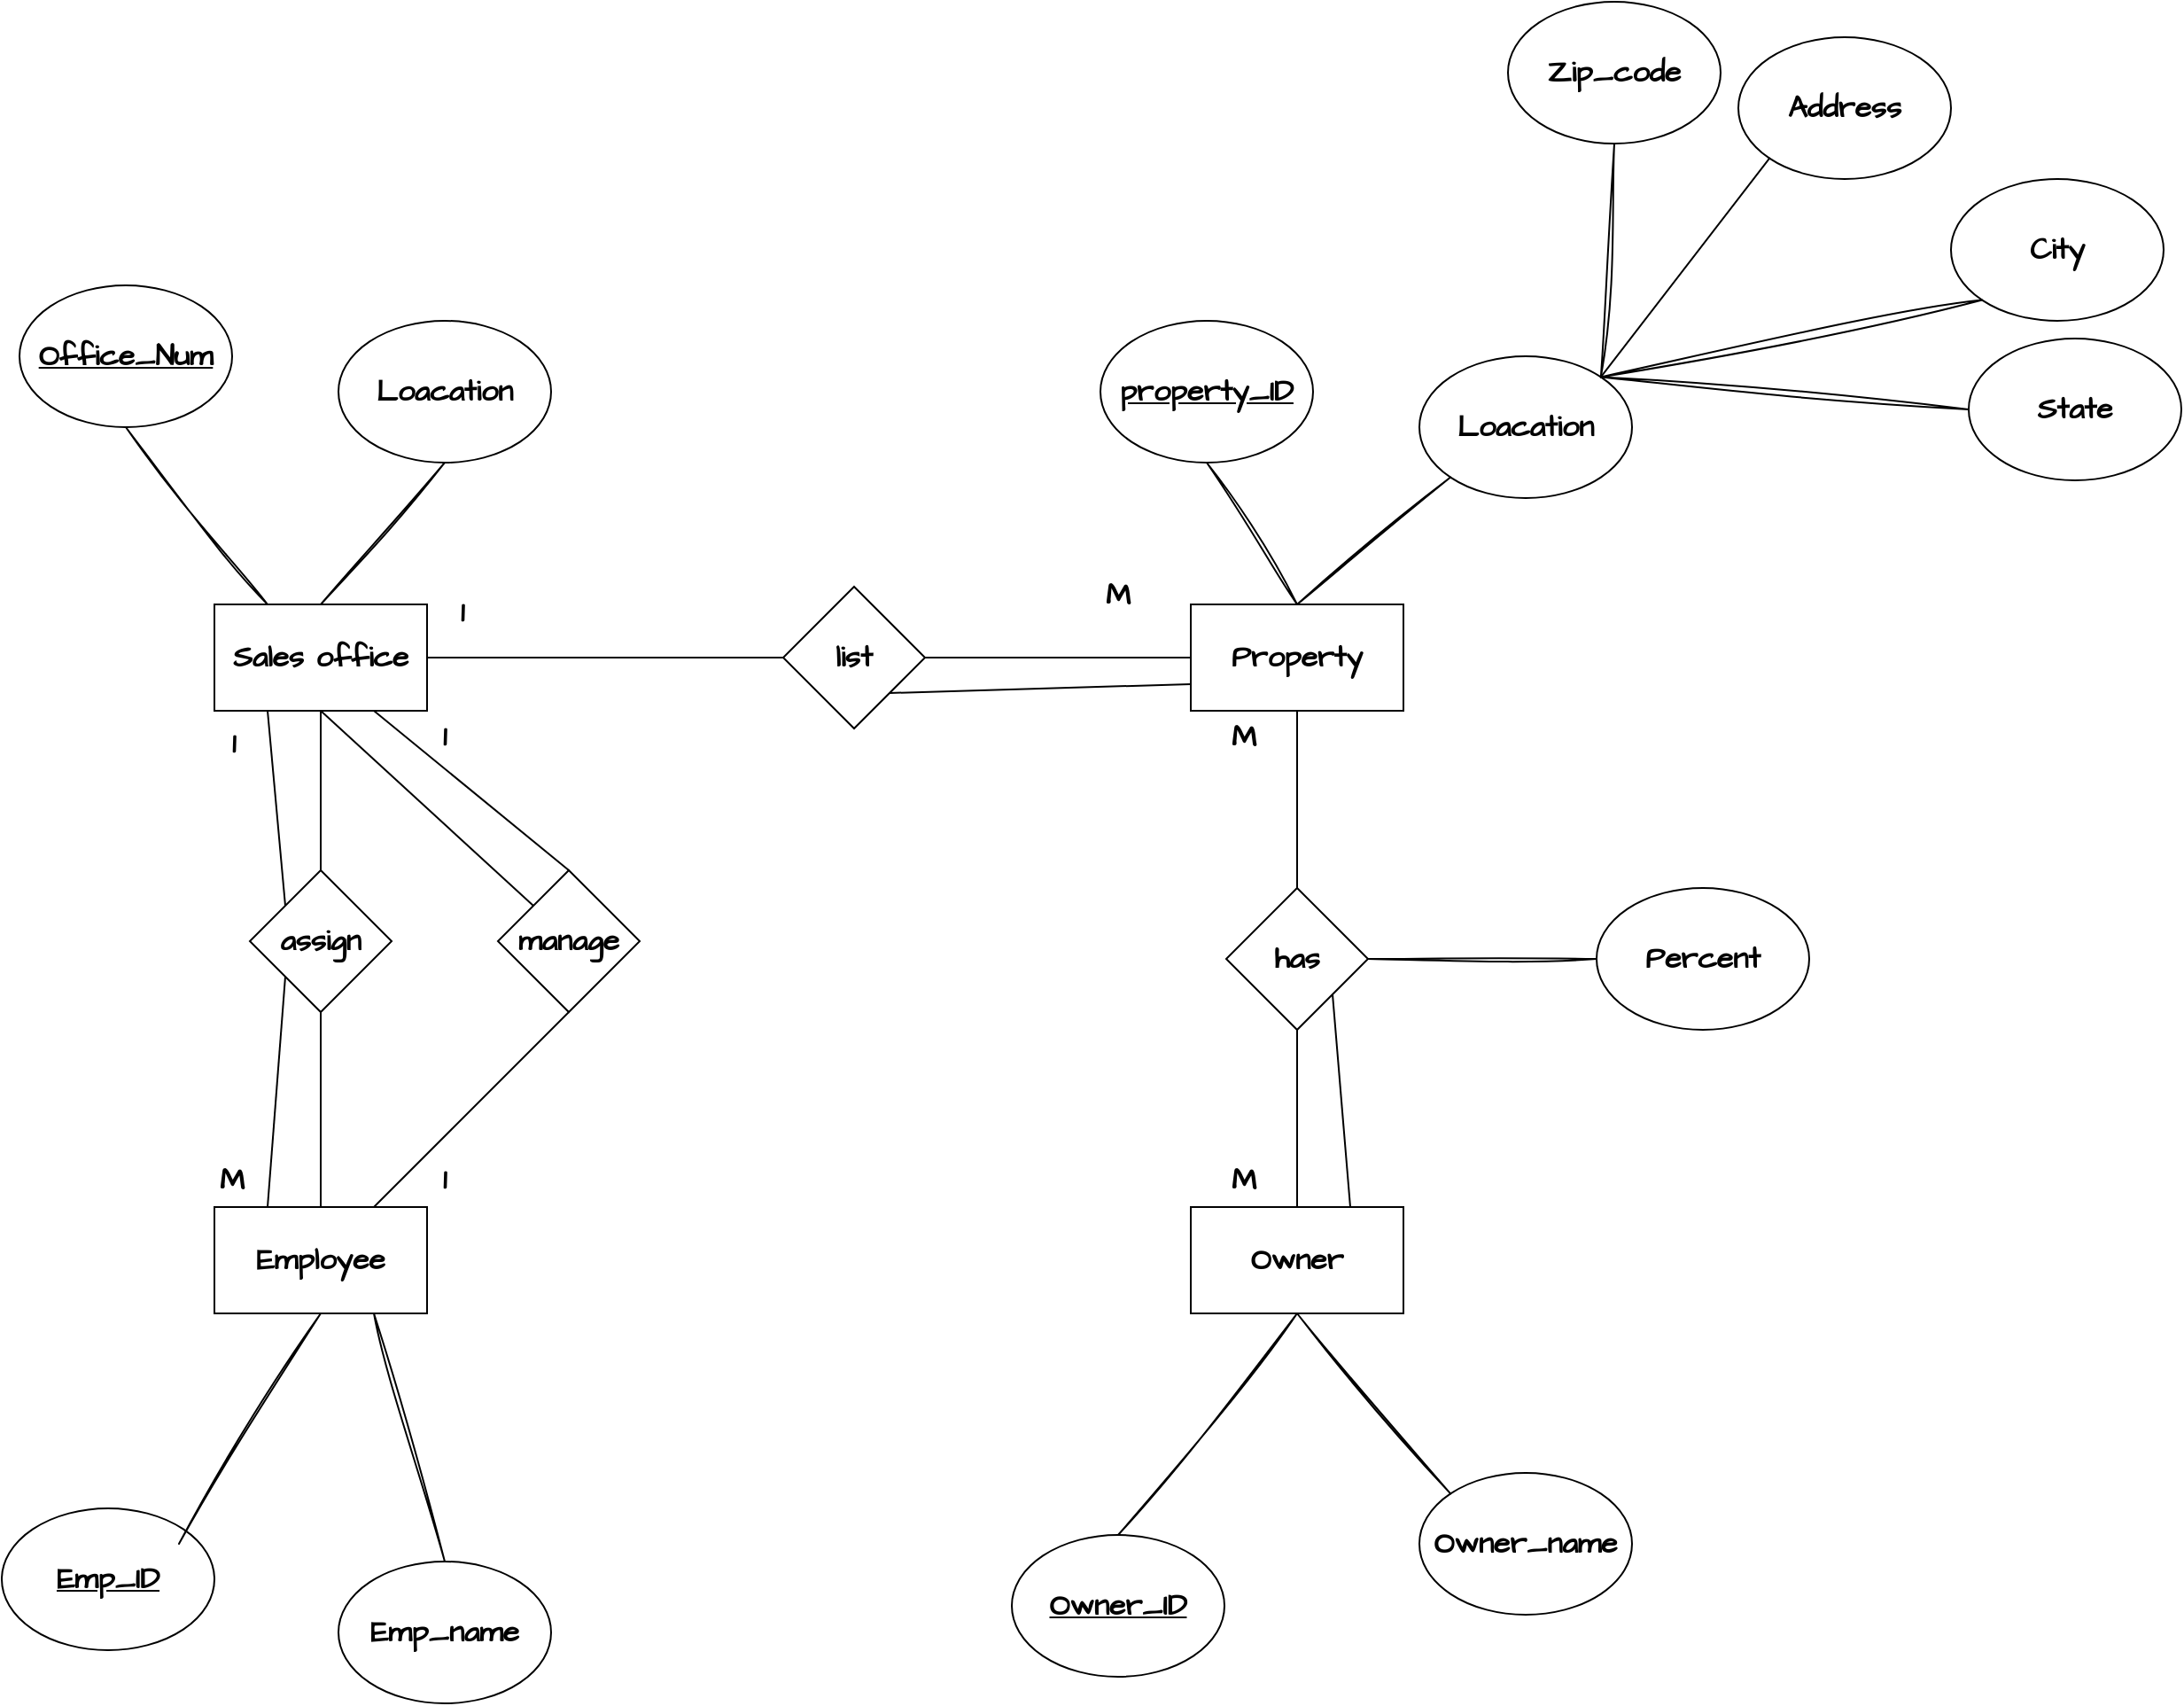 <mxfile version="24.8.3">
  <diagram id="R2lEEEUBdFMjLlhIrx00" name="Page-1">
    <mxGraphModel dx="2759" dy="2135" grid="1" gridSize="10" guides="1" tooltips="1" connect="1" arrows="1" fold="1" page="1" pageScale="1" pageWidth="850" pageHeight="1100" math="0" shadow="0" extFonts="Permanent Marker^https://fonts.googleapis.com/css?family=Permanent+Marker">
      <root>
        <mxCell id="0" />
        <mxCell id="1" parent="0" />
        <mxCell id="9NbQwZKD4lcpu0sw6ppA-3" value="&lt;font data-font-src=&quot;https://fonts.googleapis.com/css?family=Architects+Daughter&quot; face=&quot;Architects Daughter&quot; style=&quot;font-size: 17px;&quot;&gt;&lt;b&gt;&lt;u&gt;Office_Num&lt;/u&gt;&lt;/b&gt;&lt;/font&gt;" style="ellipse;whiteSpace=wrap;html=1;" vertex="1" parent="1">
          <mxGeometry x="-120" y="60" width="120" height="80" as="geometry" />
        </mxCell>
        <mxCell id="9NbQwZKD4lcpu0sw6ppA-4" value="&lt;font data-font-src=&quot;https://fonts.googleapis.com/css?family=Architects+Daughter&quot; face=&quot;Architects Daughter&quot; style=&quot;font-size: 17px;&quot;&gt;&lt;b&gt;Sales office&lt;/b&gt;&lt;/font&gt;" style="rounded=0;whiteSpace=wrap;html=1;" vertex="1" parent="1">
          <mxGeometry x="-10" y="240" width="120" height="60" as="geometry" />
        </mxCell>
        <mxCell id="9NbQwZKD4lcpu0sw6ppA-5" value="&lt;font data-font-src=&quot;https://fonts.googleapis.com/css?family=Architects+Daughter&quot; face=&quot;Architects Daughter&quot; style=&quot;font-size: 17px;&quot;&gt;&lt;b&gt;Loacation&lt;/b&gt;&lt;/font&gt;" style="ellipse;whiteSpace=wrap;html=1;" vertex="1" parent="1">
          <mxGeometry x="60" y="80" width="120" height="80" as="geometry" />
        </mxCell>
        <mxCell id="9NbQwZKD4lcpu0sw6ppA-6" value="" style="endArrow=none;html=1;rounded=0;entryX=0.5;entryY=1;entryDx=0;entryDy=0;exitX=0.25;exitY=0;exitDx=0;exitDy=0;sketch=1;curveFitting=1;jiggle=2;" edge="1" parent="1" source="9NbQwZKD4lcpu0sw6ppA-4" target="9NbQwZKD4lcpu0sw6ppA-3">
          <mxGeometry width="50" height="50" relative="1" as="geometry">
            <mxPoint x="300" y="350" as="sourcePoint" />
            <mxPoint x="350" y="300" as="targetPoint" />
          </mxGeometry>
        </mxCell>
        <mxCell id="9NbQwZKD4lcpu0sw6ppA-7" value="" style="endArrow=none;html=1;rounded=0;entryX=0.5;entryY=1;entryDx=0;entryDy=0;exitX=0.5;exitY=0;exitDx=0;exitDy=0;sketch=1;curveFitting=1;jiggle=2;" edge="1" parent="1" source="9NbQwZKD4lcpu0sw6ppA-4" target="9NbQwZKD4lcpu0sw6ppA-5">
          <mxGeometry width="50" height="50" relative="1" as="geometry">
            <mxPoint x="300" y="350" as="sourcePoint" />
            <mxPoint x="350" y="300" as="targetPoint" />
          </mxGeometry>
        </mxCell>
        <mxCell id="9NbQwZKD4lcpu0sw6ppA-8" value="&lt;font face=&quot;Architects Daughter&quot;&gt;&lt;span style=&quot;font-size: 17px;&quot;&gt;&lt;b&gt;Employee&lt;/b&gt;&lt;/span&gt;&lt;/font&gt;" style="rounded=0;whiteSpace=wrap;html=1;" vertex="1" parent="1">
          <mxGeometry x="-10" y="580" width="120" height="60" as="geometry" />
        </mxCell>
        <mxCell id="9NbQwZKD4lcpu0sw6ppA-9" value="&lt;font style=&quot;font-size: 17px;&quot; data-font-src=&quot;https://fonts.googleapis.com/css?family=Architects+Daughter&quot; face=&quot;Architects Daughter&quot;&gt;&lt;b&gt;assign&lt;/b&gt;&lt;/font&gt;" style="rhombus;whiteSpace=wrap;html=1;" vertex="1" parent="1">
          <mxGeometry x="10" y="390" width="80" height="80" as="geometry" />
        </mxCell>
        <mxCell id="9NbQwZKD4lcpu0sw6ppA-10" value="" style="endArrow=none;html=1;rounded=0;exitX=0.5;exitY=0;exitDx=0;exitDy=0;entryX=0.5;entryY=1;entryDx=0;entryDy=0;" edge="1" parent="1" source="9NbQwZKD4lcpu0sw6ppA-9" target="9NbQwZKD4lcpu0sw6ppA-4">
          <mxGeometry width="50" height="50" relative="1" as="geometry">
            <mxPoint x="300" y="450" as="sourcePoint" />
            <mxPoint x="350" y="400" as="targetPoint" />
          </mxGeometry>
        </mxCell>
        <mxCell id="9NbQwZKD4lcpu0sw6ppA-13" value="" style="endArrow=none;html=1;rounded=0;exitX=0.5;exitY=0;exitDx=0;exitDy=0;entryX=0.5;entryY=1;entryDx=0;entryDy=0;" edge="1" parent="1" source="9NbQwZKD4lcpu0sw6ppA-8" target="9NbQwZKD4lcpu0sw6ppA-9">
          <mxGeometry width="50" height="50" relative="1" as="geometry">
            <mxPoint x="50" y="560" as="sourcePoint" />
            <mxPoint x="50" y="480" as="targetPoint" />
          </mxGeometry>
        </mxCell>
        <mxCell id="9NbQwZKD4lcpu0sw6ppA-14" value="&lt;font data-font-src=&quot;https://fonts.googleapis.com/css?family=Architects+Daughter&quot; face=&quot;Architects Daughter&quot; style=&quot;font-size: 17px;&quot;&gt;&lt;b&gt;1&lt;/b&gt;&lt;/font&gt;" style="text;html=1;align=center;verticalAlign=middle;whiteSpace=wrap;rounded=0;" vertex="1" parent="1">
          <mxGeometry x="-29" y="304" width="60" height="30" as="geometry" />
        </mxCell>
        <mxCell id="9NbQwZKD4lcpu0sw6ppA-15" value="&lt;font data-font-src=&quot;https://fonts.googleapis.com/css?family=Architects+Daughter&quot; face=&quot;Architects Daughter&quot; style=&quot;font-size: 17px;&quot;&gt;&lt;b&gt;M&lt;/b&gt;&lt;/font&gt;" style="text;html=1;align=center;verticalAlign=middle;whiteSpace=wrap;rounded=0;" vertex="1" parent="1">
          <mxGeometry x="-30" y="550" width="60" height="30" as="geometry" />
        </mxCell>
        <mxCell id="9NbQwZKD4lcpu0sw6ppA-16" value="" style="endArrow=none;html=1;rounded=0;entryX=0;entryY=1;entryDx=0;entryDy=0;exitX=0.25;exitY=0;exitDx=0;exitDy=0;" edge="1" parent="1" source="9NbQwZKD4lcpu0sw6ppA-8" target="9NbQwZKD4lcpu0sw6ppA-9">
          <mxGeometry width="50" height="50" relative="1" as="geometry">
            <mxPoint x="170" y="580" as="sourcePoint" />
            <mxPoint x="220" y="530" as="targetPoint" />
          </mxGeometry>
        </mxCell>
        <mxCell id="9NbQwZKD4lcpu0sw6ppA-17" value="&lt;font face=&quot;Architects Daughter&quot;&gt;&lt;span style=&quot;font-size: 17px;&quot;&gt;&lt;b&gt;Emp_name&lt;/b&gt;&lt;/span&gt;&lt;/font&gt;" style="ellipse;whiteSpace=wrap;html=1;" vertex="1" parent="1">
          <mxGeometry x="60" y="780" width="120" height="80" as="geometry" />
        </mxCell>
        <mxCell id="9NbQwZKD4lcpu0sw6ppA-18" value="&lt;font data-font-src=&quot;https://fonts.googleapis.com/css?family=Architects+Daughter&quot; face=&quot;Architects Daughter&quot; style=&quot;font-size: 17px;&quot;&gt;&lt;b&gt;&lt;u&gt;Emp_ID&lt;/u&gt;&lt;/b&gt;&lt;/font&gt;" style="ellipse;whiteSpace=wrap;html=1;" vertex="1" parent="1">
          <mxGeometry x="-130" y="750" width="120" height="80" as="geometry" />
        </mxCell>
        <mxCell id="9NbQwZKD4lcpu0sw6ppA-20" value="" style="endArrow=none;html=1;rounded=0;exitX=0.5;exitY=0;exitDx=0;exitDy=0;entryX=0.75;entryY=1;entryDx=0;entryDy=0;sketch=1;curveFitting=1;jiggle=2;" edge="1" parent="1" source="9NbQwZKD4lcpu0sw6ppA-17" target="9NbQwZKD4lcpu0sw6ppA-8">
          <mxGeometry width="50" height="50" relative="1" as="geometry">
            <mxPoint x="170" y="700" as="sourcePoint" />
            <mxPoint x="220" y="650" as="targetPoint" />
          </mxGeometry>
        </mxCell>
        <mxCell id="9NbQwZKD4lcpu0sw6ppA-21" value="" style="endArrow=none;html=1;rounded=0;entryX=0.5;entryY=1;entryDx=0;entryDy=0;sketch=1;curveFitting=1;jiggle=2;" edge="1" parent="1" target="9NbQwZKD4lcpu0sw6ppA-8">
          <mxGeometry width="50" height="50" relative="1" as="geometry">
            <mxPoint x="-30" y="770" as="sourcePoint" />
            <mxPoint x="-60" y="620" as="targetPoint" />
          </mxGeometry>
        </mxCell>
        <mxCell id="9NbQwZKD4lcpu0sw6ppA-22" value="" style="endArrow=none;html=1;rounded=0;entryX=0.5;entryY=1;entryDx=0;entryDy=0;exitX=0.75;exitY=0;exitDx=0;exitDy=0;" edge="1" parent="1" source="9NbQwZKD4lcpu0sw6ppA-8" target="9NbQwZKD4lcpu0sw6ppA-23">
          <mxGeometry width="50" height="50" relative="1" as="geometry">
            <mxPoint x="190" y="550" as="sourcePoint" />
            <mxPoint x="240" y="500" as="targetPoint" />
          </mxGeometry>
        </mxCell>
        <mxCell id="9NbQwZKD4lcpu0sw6ppA-23" value="&lt;font style=&quot;font-size: 17px;&quot; data-font-src=&quot;https://fonts.googleapis.com/css?family=Architects+Daughter&quot; face=&quot;Architects Daughter&quot;&gt;&lt;b&gt;manage&lt;/b&gt;&lt;/font&gt;" style="rhombus;whiteSpace=wrap;html=1;" vertex="1" parent="1">
          <mxGeometry x="150" y="390" width="80" height="80" as="geometry" />
        </mxCell>
        <mxCell id="9NbQwZKD4lcpu0sw6ppA-24" value="" style="endArrow=none;html=1;rounded=0;entryX=0.5;entryY=0;entryDx=0;entryDy=0;exitX=0.75;exitY=1;exitDx=0;exitDy=0;" edge="1" parent="1" source="9NbQwZKD4lcpu0sw6ppA-4" target="9NbQwZKD4lcpu0sw6ppA-23">
          <mxGeometry width="50" height="50" relative="1" as="geometry">
            <mxPoint x="190" y="550" as="sourcePoint" />
            <mxPoint x="240" y="500" as="targetPoint" />
          </mxGeometry>
        </mxCell>
        <mxCell id="9NbQwZKD4lcpu0sw6ppA-25" value="" style="endArrow=none;html=1;rounded=0;entryX=0.5;entryY=1;entryDx=0;entryDy=0;exitX=0;exitY=0;exitDx=0;exitDy=0;" edge="1" parent="1" source="9NbQwZKD4lcpu0sw6ppA-23" target="9NbQwZKD4lcpu0sw6ppA-4">
          <mxGeometry width="50" height="50" relative="1" as="geometry">
            <mxPoint x="200" y="480" as="sourcePoint" />
            <mxPoint x="250" y="430" as="targetPoint" />
          </mxGeometry>
        </mxCell>
        <mxCell id="9NbQwZKD4lcpu0sw6ppA-26" value="&lt;font data-font-src=&quot;https://fonts.googleapis.com/css?family=Architects+Daughter&quot; face=&quot;Architects Daughter&quot; style=&quot;font-size: 17px;&quot;&gt;&lt;b&gt;1&lt;/b&gt;&lt;/font&gt;" style="text;html=1;align=center;verticalAlign=middle;whiteSpace=wrap;rounded=0;" vertex="1" parent="1">
          <mxGeometry x="90" y="300" width="60" height="30" as="geometry" />
        </mxCell>
        <mxCell id="9NbQwZKD4lcpu0sw6ppA-27" value="&lt;font data-font-src=&quot;https://fonts.googleapis.com/css?family=Architects+Daughter&quot; face=&quot;Architects Daughter&quot; style=&quot;font-size: 17px;&quot;&gt;&lt;b&gt;1&lt;/b&gt;&lt;/font&gt;" style="text;html=1;align=center;verticalAlign=middle;whiteSpace=wrap;rounded=0;" vertex="1" parent="1">
          <mxGeometry x="90" y="550" width="60" height="30" as="geometry" />
        </mxCell>
        <mxCell id="9NbQwZKD4lcpu0sw6ppA-28" value="&lt;font data-font-src=&quot;https://fonts.googleapis.com/css?family=Architects+Daughter&quot; face=&quot;Architects Daughter&quot; style=&quot;font-size: 17px;&quot;&gt;&lt;b&gt;Property&lt;/b&gt;&lt;/font&gt;" style="rounded=0;whiteSpace=wrap;html=1;" vertex="1" parent="1">
          <mxGeometry x="541" y="240" width="120" height="60" as="geometry" />
        </mxCell>
        <mxCell id="9NbQwZKD4lcpu0sw6ppA-29" value="&lt;font style=&quot;font-size: 17px;&quot; data-font-src=&quot;https://fonts.googleapis.com/css?family=Architects+Daughter&quot; face=&quot;Architects Daughter&quot;&gt;&lt;b&gt;list&lt;/b&gt;&lt;/font&gt;" style="rhombus;whiteSpace=wrap;html=1;" vertex="1" parent="1">
          <mxGeometry x="311" y="230" width="80" height="80" as="geometry" />
        </mxCell>
        <mxCell id="9NbQwZKD4lcpu0sw6ppA-30" value="" style="endArrow=none;html=1;rounded=0;exitX=1;exitY=0.5;exitDx=0;exitDy=0;entryX=0;entryY=0.5;entryDx=0;entryDy=0;" edge="1" parent="1" source="9NbQwZKD4lcpu0sw6ppA-4" target="9NbQwZKD4lcpu0sw6ppA-29">
          <mxGeometry width="50" height="50" relative="1" as="geometry">
            <mxPoint x="340" y="470" as="sourcePoint" />
            <mxPoint x="390" y="420" as="targetPoint" />
          </mxGeometry>
        </mxCell>
        <mxCell id="9NbQwZKD4lcpu0sw6ppA-31" value="" style="endArrow=none;html=1;rounded=0;exitX=1;exitY=0.5;exitDx=0;exitDy=0;entryX=0;entryY=0.5;entryDx=0;entryDy=0;" edge="1" parent="1" source="9NbQwZKD4lcpu0sw6ppA-29" target="9NbQwZKD4lcpu0sw6ppA-28">
          <mxGeometry width="50" height="50" relative="1" as="geometry">
            <mxPoint x="350" y="314.29" as="sourcePoint" />
            <mxPoint x="551" y="314.29" as="targetPoint" />
          </mxGeometry>
        </mxCell>
        <mxCell id="9NbQwZKD4lcpu0sw6ppA-32" value="&lt;font data-font-src=&quot;https://fonts.googleapis.com/css?family=Architects+Daughter&quot; face=&quot;Architects Daughter&quot; style=&quot;font-size: 17px;&quot;&gt;&lt;b&gt;&lt;u&gt;property_ID&lt;/u&gt;&lt;/b&gt;&lt;/font&gt;" style="ellipse;whiteSpace=wrap;html=1;" vertex="1" parent="1">
          <mxGeometry x="490" y="80" width="120" height="80" as="geometry" />
        </mxCell>
        <mxCell id="9NbQwZKD4lcpu0sw6ppA-33" value="&lt;font data-font-src=&quot;https://fonts.googleapis.com/css?family=Architects+Daughter&quot; face=&quot;Architects Daughter&quot; style=&quot;font-size: 17px;&quot;&gt;&lt;b&gt;Loacation&lt;/b&gt;&lt;/font&gt;" style="ellipse;whiteSpace=wrap;html=1;" vertex="1" parent="1">
          <mxGeometry x="670" y="100" width="120" height="80" as="geometry" />
        </mxCell>
        <mxCell id="9NbQwZKD4lcpu0sw6ppA-34" value="&lt;font face=&quot;Architects Daughter&quot;&gt;&lt;span style=&quot;font-size: 17px;&quot;&gt;&lt;b&gt;Address&lt;/b&gt;&lt;/span&gt;&lt;/font&gt;" style="ellipse;whiteSpace=wrap;html=1;" vertex="1" parent="1">
          <mxGeometry x="850" y="-80" width="120" height="80" as="geometry" />
        </mxCell>
        <mxCell id="9NbQwZKD4lcpu0sw6ppA-35" value="&lt;font face=&quot;Architects Daughter&quot;&gt;&lt;span style=&quot;font-size: 17px;&quot;&gt;&lt;b&gt;City&lt;/b&gt;&lt;/span&gt;&lt;/font&gt;" style="ellipse;whiteSpace=wrap;html=1;" vertex="1" parent="1">
          <mxGeometry x="970" width="120" height="80" as="geometry" />
        </mxCell>
        <mxCell id="9NbQwZKD4lcpu0sw6ppA-36" value="&lt;font face=&quot;Architects Daughter&quot;&gt;&lt;span style=&quot;font-size: 17px;&quot;&gt;&lt;b&gt;State&lt;/b&gt;&lt;/span&gt;&lt;/font&gt;" style="ellipse;whiteSpace=wrap;html=1;" vertex="1" parent="1">
          <mxGeometry x="980" y="90" width="120" height="80" as="geometry" />
        </mxCell>
        <mxCell id="9NbQwZKD4lcpu0sw6ppA-37" value="&lt;font face=&quot;Architects Daughter&quot;&gt;&lt;span style=&quot;font-size: 17px;&quot;&gt;&lt;b&gt;Zip_code&lt;/b&gt;&lt;/span&gt;&lt;/font&gt;" style="ellipse;whiteSpace=wrap;html=1;" vertex="1" parent="1">
          <mxGeometry x="720" y="-100" width="120" height="80" as="geometry" />
        </mxCell>
        <mxCell id="9NbQwZKD4lcpu0sw6ppA-40" value="" style="endArrow=none;html=1;rounded=0;entryX=0.5;entryY=1;entryDx=0;entryDy=0;exitX=1;exitY=0;exitDx=0;exitDy=0;sketch=1;curveFitting=1;jiggle=2;" edge="1" parent="1" source="9NbQwZKD4lcpu0sw6ppA-33" target="9NbQwZKD4lcpu0sw6ppA-37">
          <mxGeometry width="50" height="50" relative="1" as="geometry">
            <mxPoint x="490" y="340" as="sourcePoint" />
            <mxPoint x="540" y="290" as="targetPoint" />
          </mxGeometry>
        </mxCell>
        <mxCell id="9NbQwZKD4lcpu0sw6ppA-41" value="" style="endArrow=none;html=1;rounded=0;entryX=0;entryY=1;entryDx=0;entryDy=0;exitX=1;exitY=0;exitDx=0;exitDy=0;sketch=1;curveFitting=1;jiggle=2;" edge="1" parent="1" source="9NbQwZKD4lcpu0sw6ppA-33" target="9NbQwZKD4lcpu0sw6ppA-34">
          <mxGeometry width="50" height="50" relative="1" as="geometry">
            <mxPoint x="490" y="340" as="sourcePoint" />
            <mxPoint x="540" y="290" as="targetPoint" />
          </mxGeometry>
        </mxCell>
        <mxCell id="9NbQwZKD4lcpu0sw6ppA-42" value="" style="endArrow=none;html=1;rounded=0;entryX=0;entryY=1;entryDx=0;entryDy=0;exitX=1;exitY=0;exitDx=0;exitDy=0;sketch=1;curveFitting=1;jiggle=2;" edge="1" parent="1" source="9NbQwZKD4lcpu0sw6ppA-33" target="9NbQwZKD4lcpu0sw6ppA-35">
          <mxGeometry width="50" height="50" relative="1" as="geometry">
            <mxPoint x="770" y="120" as="sourcePoint" />
            <mxPoint x="540" y="290" as="targetPoint" />
          </mxGeometry>
        </mxCell>
        <mxCell id="9NbQwZKD4lcpu0sw6ppA-43" value="" style="endArrow=none;html=1;rounded=0;entryX=0;entryY=0.5;entryDx=0;entryDy=0;exitX=1;exitY=0;exitDx=0;exitDy=0;sketch=1;curveFitting=1;jiggle=2;" edge="1" parent="1" source="9NbQwZKD4lcpu0sw6ppA-33" target="9NbQwZKD4lcpu0sw6ppA-36">
          <mxGeometry width="50" height="50" relative="1" as="geometry">
            <mxPoint x="490" y="340" as="sourcePoint" />
            <mxPoint x="540" y="290" as="targetPoint" />
          </mxGeometry>
        </mxCell>
        <mxCell id="9NbQwZKD4lcpu0sw6ppA-45" value="" style="endArrow=none;html=1;rounded=0;exitX=0.5;exitY=0;exitDx=0;exitDy=0;entryX=0;entryY=1;entryDx=0;entryDy=0;sketch=1;curveFitting=1;jiggle=2;" edge="1" parent="1" source="9NbQwZKD4lcpu0sw6ppA-28" target="9NbQwZKD4lcpu0sw6ppA-33">
          <mxGeometry width="50" height="50" relative="1" as="geometry">
            <mxPoint x="810" y="260" as="sourcePoint" />
            <mxPoint x="860" y="210" as="targetPoint" />
          </mxGeometry>
        </mxCell>
        <mxCell id="9NbQwZKD4lcpu0sw6ppA-46" value="&lt;font data-font-src=&quot;https://fonts.googleapis.com/css?family=Architects+Daughter&quot; face=&quot;Architects Daughter&quot; style=&quot;font-size: 17px;&quot;&gt;&lt;b&gt;1&lt;/b&gt;&lt;/font&gt;" style="text;html=1;align=center;verticalAlign=middle;whiteSpace=wrap;rounded=0;" vertex="1" parent="1">
          <mxGeometry x="100" y="230" width="60" height="30" as="geometry" />
        </mxCell>
        <mxCell id="9NbQwZKD4lcpu0sw6ppA-47" value="&lt;font face=&quot;Architects Daughter&quot;&gt;&lt;span style=&quot;font-size: 17px;&quot;&gt;&lt;b&gt;M&lt;/b&gt;&lt;/span&gt;&lt;/font&gt;" style="text;html=1;align=center;verticalAlign=middle;whiteSpace=wrap;rounded=0;" vertex="1" parent="1">
          <mxGeometry x="470" y="220" width="60" height="30" as="geometry" />
        </mxCell>
        <mxCell id="9NbQwZKD4lcpu0sw6ppA-48" value="" style="endArrow=none;html=1;rounded=0;entryX=0;entryY=0.75;entryDx=0;entryDy=0;exitX=1;exitY=1;exitDx=0;exitDy=0;" edge="1" parent="1" source="9NbQwZKD4lcpu0sw6ppA-29" target="9NbQwZKD4lcpu0sw6ppA-28">
          <mxGeometry width="50" height="50" relative="1" as="geometry">
            <mxPoint x="490" y="560" as="sourcePoint" />
            <mxPoint x="540" y="510" as="targetPoint" />
          </mxGeometry>
        </mxCell>
        <mxCell id="9NbQwZKD4lcpu0sw6ppA-49" value="&lt;font face=&quot;Architects Daughter&quot;&gt;&lt;span style=&quot;font-size: 17px;&quot;&gt;&lt;b&gt;Owner&lt;/b&gt;&lt;/span&gt;&lt;/font&gt;" style="rounded=0;whiteSpace=wrap;html=1;" vertex="1" parent="1">
          <mxGeometry x="541" y="580" width="120" height="60" as="geometry" />
        </mxCell>
        <mxCell id="9NbQwZKD4lcpu0sw6ppA-50" value="" style="endArrow=none;html=1;rounded=0;entryX=0.5;entryY=1;entryDx=0;entryDy=0;exitX=0.5;exitY=0;exitDx=0;exitDy=0;" edge="1" parent="1" source="9NbQwZKD4lcpu0sw6ppA-51" target="9NbQwZKD4lcpu0sw6ppA-28">
          <mxGeometry width="50" height="50" relative="1" as="geometry">
            <mxPoint x="600" y="430" as="sourcePoint" />
            <mxPoint x="540" y="510" as="targetPoint" />
          </mxGeometry>
        </mxCell>
        <mxCell id="9NbQwZKD4lcpu0sw6ppA-51" value="&lt;font face=&quot;Architects Daughter&quot; style=&quot;font-size: 17px;&quot;&gt;&lt;b&gt;has&lt;/b&gt;&lt;/font&gt;" style="rhombus;whiteSpace=wrap;html=1;" vertex="1" parent="1">
          <mxGeometry x="561" y="400" width="80" height="80" as="geometry" />
        </mxCell>
        <mxCell id="9NbQwZKD4lcpu0sw6ppA-53" value="" style="endArrow=none;html=1;rounded=0;entryX=0.5;entryY=1;entryDx=0;entryDy=0;exitX=0.5;exitY=0;exitDx=0;exitDy=0;" edge="1" parent="1" source="9NbQwZKD4lcpu0sw6ppA-49" target="9NbQwZKD4lcpu0sw6ppA-51">
          <mxGeometry width="50" height="50" relative="1" as="geometry">
            <mxPoint x="740" y="780" as="sourcePoint" />
            <mxPoint x="740" y="680" as="targetPoint" />
          </mxGeometry>
        </mxCell>
        <mxCell id="9NbQwZKD4lcpu0sw6ppA-54" value="&lt;font face=&quot;Architects Daughter&quot;&gt;&lt;span style=&quot;font-size: 17px;&quot;&gt;&lt;b&gt;Owner_name&lt;/b&gt;&lt;/span&gt;&lt;/font&gt;" style="ellipse;whiteSpace=wrap;html=1;" vertex="1" parent="1">
          <mxGeometry x="670" y="730" width="120" height="80" as="geometry" />
        </mxCell>
        <mxCell id="9NbQwZKD4lcpu0sw6ppA-55" value="&lt;font data-font-src=&quot;https://fonts.googleapis.com/css?family=Architects+Daughter&quot; face=&quot;Architects Daughter&quot; style=&quot;font-size: 17px;&quot;&gt;&lt;b&gt;&lt;u&gt;Owner_ID&lt;/u&gt;&lt;/b&gt;&lt;/font&gt;" style="ellipse;whiteSpace=wrap;html=1;" vertex="1" parent="1">
          <mxGeometry x="440" y="765" width="120" height="80" as="geometry" />
        </mxCell>
        <mxCell id="9NbQwZKD4lcpu0sw6ppA-56" value="" style="endArrow=none;html=1;rounded=0;entryX=0.5;entryY=1;entryDx=0;entryDy=0;exitX=0.5;exitY=0;exitDx=0;exitDy=0;sketch=1;curveFitting=1;jiggle=2;" edge="1" parent="1" source="9NbQwZKD4lcpu0sw6ppA-55" target="9NbQwZKD4lcpu0sw6ppA-49">
          <mxGeometry width="50" height="50" relative="1" as="geometry">
            <mxPoint x="410" y="780" as="sourcePoint" />
            <mxPoint x="460" y="730" as="targetPoint" />
          </mxGeometry>
        </mxCell>
        <mxCell id="9NbQwZKD4lcpu0sw6ppA-57" value="" style="endArrow=none;html=1;rounded=0;entryX=0.5;entryY=1;entryDx=0;entryDy=0;exitX=0;exitY=0;exitDx=0;exitDy=0;sketch=1;curveFitting=1;jiggle=2;" edge="1" parent="1" source="9NbQwZKD4lcpu0sw6ppA-54" target="9NbQwZKD4lcpu0sw6ppA-49">
          <mxGeometry width="50" height="50" relative="1" as="geometry">
            <mxPoint x="520" y="785" as="sourcePoint" />
            <mxPoint x="621" y="660" as="targetPoint" />
          </mxGeometry>
        </mxCell>
        <mxCell id="9NbQwZKD4lcpu0sw6ppA-58" value="" style="endArrow=none;html=1;rounded=0;entryX=0.5;entryY=1;entryDx=0;entryDy=0;exitX=0.5;exitY=0;exitDx=0;exitDy=0;sketch=1;curveFitting=1;jiggle=2;" edge="1" parent="1" source="9NbQwZKD4lcpu0sw6ppA-28" target="9NbQwZKD4lcpu0sw6ppA-32">
          <mxGeometry width="50" height="50" relative="1" as="geometry">
            <mxPoint x="220" y="420" as="sourcePoint" />
            <mxPoint x="270" y="370" as="targetPoint" />
          </mxGeometry>
        </mxCell>
        <mxCell id="9NbQwZKD4lcpu0sw6ppA-59" value="&lt;font face=&quot;Architects Daughter&quot;&gt;&lt;span style=&quot;font-size: 17px;&quot;&gt;&lt;b&gt;M&lt;/b&gt;&lt;/span&gt;&lt;/font&gt;" style="text;html=1;align=center;verticalAlign=middle;whiteSpace=wrap;rounded=0;" vertex="1" parent="1">
          <mxGeometry x="541" y="300" width="60" height="30" as="geometry" />
        </mxCell>
        <mxCell id="9NbQwZKD4lcpu0sw6ppA-60" value="&lt;font face=&quot;Architects Daughter&quot;&gt;&lt;span style=&quot;font-size: 17px;&quot;&gt;&lt;b&gt;M&lt;/b&gt;&lt;/span&gt;&lt;/font&gt;" style="text;html=1;align=center;verticalAlign=middle;whiteSpace=wrap;rounded=0;" vertex="1" parent="1">
          <mxGeometry x="541" y="550" width="60" height="30" as="geometry" />
        </mxCell>
        <mxCell id="9NbQwZKD4lcpu0sw6ppA-61" value="&lt;font face=&quot;Architects Daughter&quot;&gt;&lt;span style=&quot;font-size: 17px;&quot;&gt;&lt;b&gt;Percent&lt;/b&gt;&lt;/span&gt;&lt;/font&gt;" style="ellipse;whiteSpace=wrap;html=1;" vertex="1" parent="1">
          <mxGeometry x="770" y="400" width="120" height="80" as="geometry" />
        </mxCell>
        <mxCell id="9NbQwZKD4lcpu0sw6ppA-62" value="" style="endArrow=none;html=1;rounded=0;entryX=0;entryY=0.5;entryDx=0;entryDy=0;exitX=1;exitY=0.5;exitDx=0;exitDy=0;sketch=1;curveFitting=1;jiggle=2;" edge="1" parent="1" source="9NbQwZKD4lcpu0sw6ppA-51" target="9NbQwZKD4lcpu0sw6ppA-61">
          <mxGeometry width="50" height="50" relative="1" as="geometry">
            <mxPoint x="670" y="480" as="sourcePoint" />
            <mxPoint x="720" y="430" as="targetPoint" />
          </mxGeometry>
        </mxCell>
        <mxCell id="9NbQwZKD4lcpu0sw6ppA-63" value="" style="endArrow=none;html=1;rounded=0;entryX=0.25;entryY=1;entryDx=0;entryDy=0;exitX=0;exitY=0;exitDx=0;exitDy=0;" edge="1" parent="1" source="9NbQwZKD4lcpu0sw6ppA-9" target="9NbQwZKD4lcpu0sw6ppA-4">
          <mxGeometry width="50" height="50" relative="1" as="geometry">
            <mxPoint x="340" y="510" as="sourcePoint" />
            <mxPoint x="390" y="460" as="targetPoint" />
          </mxGeometry>
        </mxCell>
        <mxCell id="9NbQwZKD4lcpu0sw6ppA-64" value="" style="endArrow=none;html=1;rounded=0;entryX=1;entryY=1;entryDx=0;entryDy=0;exitX=0.75;exitY=0;exitDx=0;exitDy=0;" edge="1" parent="1" source="9NbQwZKD4lcpu0sw6ppA-49" target="9NbQwZKD4lcpu0sw6ppA-51">
          <mxGeometry width="50" height="50" relative="1" as="geometry">
            <mxPoint x="520" y="590" as="sourcePoint" />
            <mxPoint x="570" y="540" as="targetPoint" />
          </mxGeometry>
        </mxCell>
      </root>
    </mxGraphModel>
  </diagram>
</mxfile>
